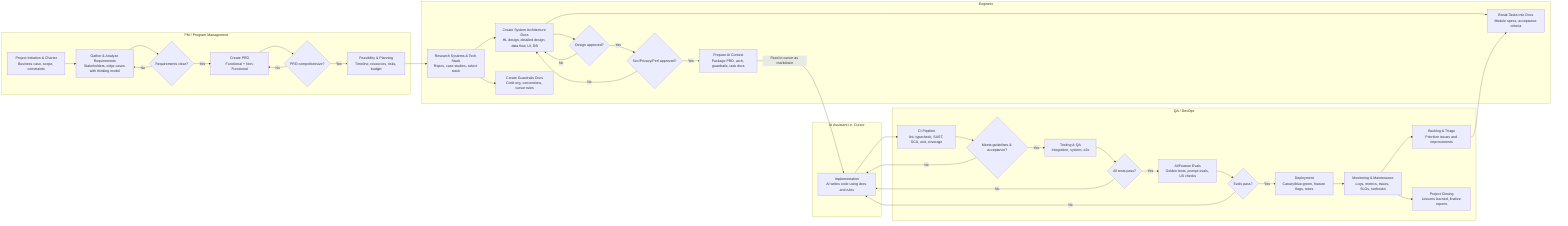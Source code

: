 flowchart LR

  %% Lanes are subgraphs arranged left-to-right
  %% Lane 1: PM / Program Management
  subgraph L1[PM / Program Management]
    direction TB
    A0[Project Initiation & Charter<br/>Business case, scope, constraints]
    A1[Gather & Analyze Requirements<br/>Stakeholders, edge cases with thinking model]
    A2{Requirements clear?}
    A3[Create PRD<br/>Functional + Non-Functional]
    A4{PRD comprehensive?}
    B1[Feasibility & Planning<br/>Timeline, resources, risks, budget]
    A0 --> A1 --> A2
    A2 -- No --> A1
    A2 -- Yes --> A3 --> A4
    A4 -- No --> A3
    A4 -- Yes --> B1
  end

  %% Lane 2: Engineer (Architecture & Orchestration)
  subgraph L2[Engineer]
    direction TB
    B2[Research Systems & Tech Stack<br/>Repos, case studies, select stack]
    B3[Create System Architecture Docs<br/>HL design, detailed design, data flow, UI, DB]
    B6[Create Guardrails Docs<br/>Code org, conventions, cursor rules]
    B4[Break Tasks into Docs<br/>Module specs, acceptance criteria]
    X1{Design approved?}
    X2{Sec/Privacy/Perf approved?}
    C0[Prepare AI Context<br/>Package PRD, arch, guardrails, task docs]
  end

  %% Lane 3: AI Assistant i.e. Cursor
  subgraph L3[AI Assistant i.e. Cursor]
    direction TB
    C1[Implementation<br/>AI writes code using docs and rules]
  end

  %% Lane 4: QA / DevOps
  subgraph L4[QA / DevOps]
    direction TB
    Q1[CI Pipeline<br/>lint, typecheck, SAST, SCA, unit, coverage]
    C2{Meets guidelines & acceptance?}
    D1[Testing & QA<br/>Integration, system, e2e]
    D2{All tests pass?}
    E0[AI/Feature Evals<br/>Golden tests, prompt evals, UX checks]
    E2{Evals pass?}
    E1[Deployment<br/>Canary/blue-green, feature flags, notes]
    F1[Monitoring & Maintenance<br/>Logs, metrics, traces, SLOs, runbooks]
    F2[Backlog & Triage<br/>Prioritize issues and improvements]
    G1[Project Closing<br/>Lessons learned, finalize reports]
  end

  %% Cross-lane flows
  %% PM -> Engineer
  B1 --> B2
  B2 --> B3 --> B4
  B2 --> B6
  B3 --> X1
  X1 -- No --> B3
  X1 -- Yes --> X2
  X2 -- No --> B3
  X2 -- Yes --> C0

  %% Engineer -> AI
  C0 -- Feed to cursor as markdown --> C1

  %% AI -> QA/DevOps
  C1 --> Q1 --> C2
  C2 -- No --> C1
  C2 -- Yes --> D1
  D1 --> D2
  D2 -- No --> C1
  D2 -- Yes --> E0
  E0 --> E2
  E2 -- No --> C1
  E2 -- Yes --> E1
  E1 --> F1 --> F2

  %% Feedback loops
  F2 --> B4
  F1 --> G1
